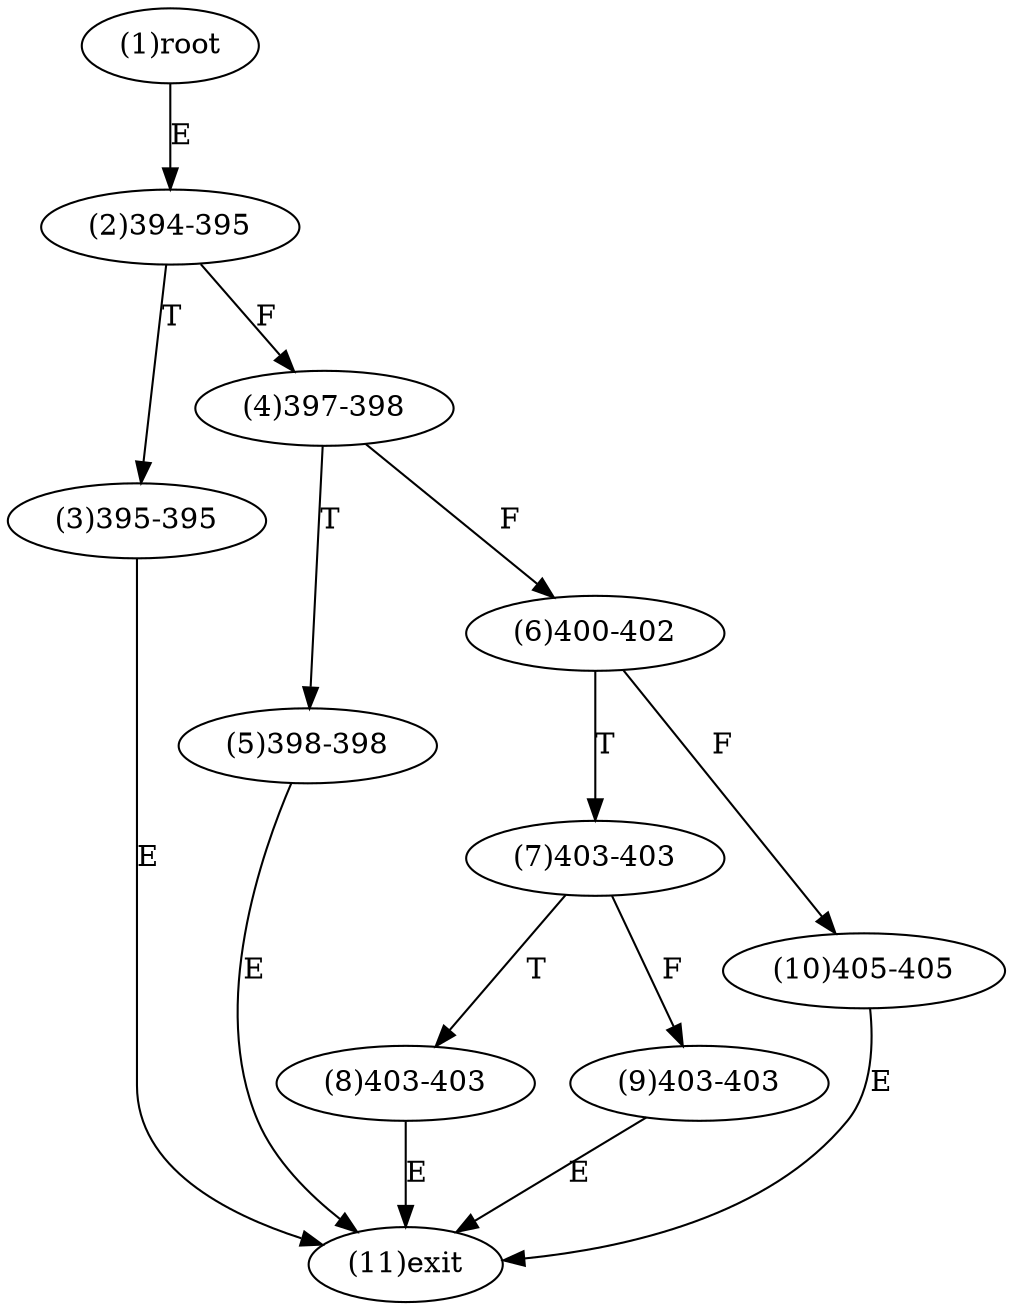 digraph "" { 
1[ label="(1)root"];
2[ label="(2)394-395"];
3[ label="(3)395-395"];
4[ label="(4)397-398"];
5[ label="(5)398-398"];
6[ label="(6)400-402"];
7[ label="(7)403-403"];
8[ label="(8)403-403"];
9[ label="(9)403-403"];
10[ label="(10)405-405"];
11[ label="(11)exit"];
1->2[ label="E"];
2->4[ label="F"];
2->3[ label="T"];
3->11[ label="E"];
4->6[ label="F"];
4->5[ label="T"];
5->11[ label="E"];
6->10[ label="F"];
6->7[ label="T"];
7->9[ label="F"];
7->8[ label="T"];
8->11[ label="E"];
9->11[ label="E"];
10->11[ label="E"];
}